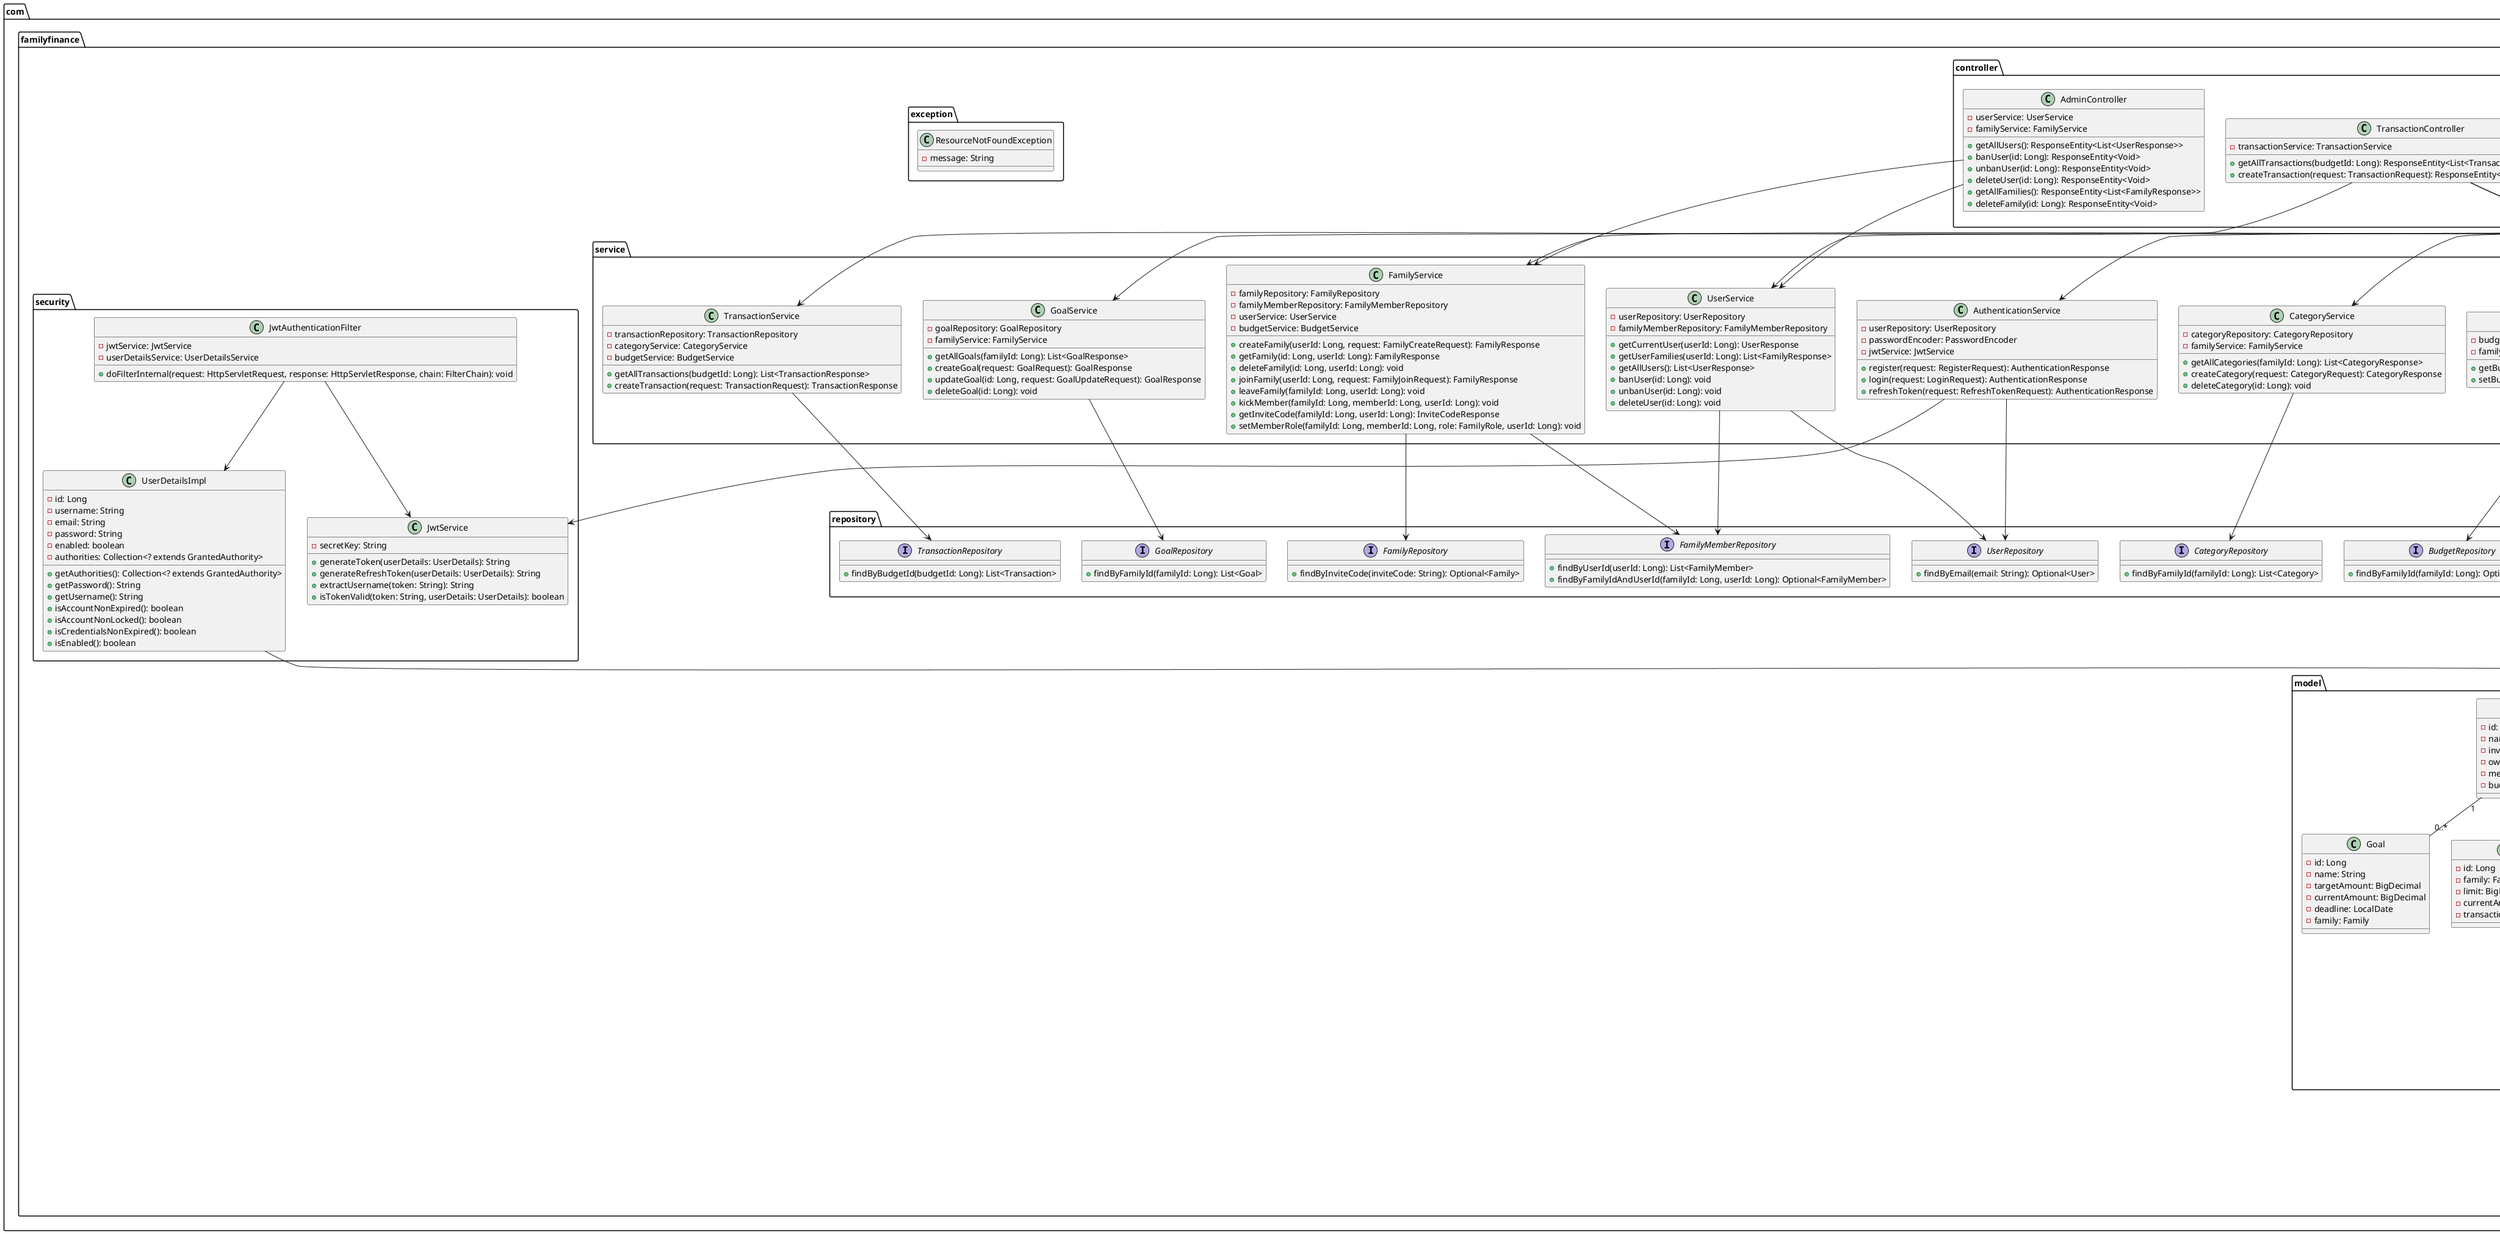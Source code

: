 @startuml
' Определение пакетов и классов на основе структуры проекта FamilyFinanceApp

' Пакет Config
package "com.familyfinance.config" {
  class SecurityConfig {
    -passwordEncoder: PasswordEncoder
    -authenticationManager: AuthenticationManager
    +securityFilterChain(http: HttpSecurity): SecurityFilterChain
    +authenticationManager(auth: AuthenticationConfiguration): AuthenticationManager
    +passwordEncoder(): PasswordEncoder
  }

  class WebConfig {
    +addCorsMappings(registry: CorsRegistry): void
  }
}

' Пакет Controller
package "com.familyfinance.controller" {
  class AdminController {
    -userService: UserService
    -familyService: FamilyService
    +getAllUsers(): ResponseEntity<List<UserResponse>>
    +banUser(id: Long): ResponseEntity<Void>
    +unbanUser(id: Long): ResponseEntity<Void>
    +deleteUser(id: Long): ResponseEntity<Void>
    +getAllFamilies(): ResponseEntity<List<FamilyResponse>>
    +deleteFamily(id: Long): ResponseEntity<Void>
  }

  class AuthController {
    -authenticationService: AuthenticationService
    +register(request: RegisterRequest): ResponseEntity<AuthenticationResponse>
    +login(request: LoginRequest): ResponseEntity<AuthenticationResponse>
    +refreshToken(request: RefreshTokenRequest): ResponseEntity<AuthenticationResponse>
  }

  class BudgetController {
    -budgetService: BudgetService
    +getBudget(familyId: Long): ResponseEntity<BudgetResponse>
    +setBudgetLimit(familyId: Long, request: BudgetLimitRequest): ResponseEntity<BudgetResponse>
  }

  class CategoryController {
    -categoryService: CategoryService
    +getAllCategories(familyId: Long): ResponseEntity<List<CategoryResponse>>
    +createCategory(request: CategoryRequest): ResponseEntity<CategoryResponse>
    +deleteCategory(id: Long): ResponseEntity<Void>
  }

  class FamilyController {
    -familyService: FamilyService
    +createFamily(request: FamilyCreateRequest): ResponseEntity<FamilyResponse>
    +getFamily(id: Long): ResponseEntity<FamilyResponse>
    +deleteFamily(id: Long): ResponseEntity<Void>
    +joinFamily(request: FamilyJoinRequest): ResponseEntity<FamilyResponse>
    +leaveFamily(id: Long): ResponseEntity<Void>
    +kickMember(familyId: Long, request: FamilyKickRequest): ResponseEntity<Void>
    +getInviteCode(id: Long): ResponseEntity<InviteCodeResponse>
    +setMemberRole(familyId: Long, memberId: Long, request: FamilyRoleRequest): ResponseEntity<Void>
  }

  class GoalController {
    -goalService: GoalService
    +getAllGoals(familyId: Long): ResponseEntity<List<GoalResponse>>
    +createGoal(request: GoalRequest): ResponseEntity<GoalResponse>
    +updateGoal(id: Long, request: GoalUpdateRequest): ResponseEntity<GoalResponse>
    +deleteGoal(id: Long): ResponseEntity<Void>
  }

  class TransactionController {
    -transactionService: TransactionService
    +getAllTransactions(budgetId: Long): ResponseEntity<List<TransactionResponse>>
    +createTransaction(request: TransactionRequest): ResponseEntity<TransactionResponse>
  }

  class UserController {
    -userService: UserService
    +getCurrentUser(): ResponseEntity<UserResponse>
    +getUserFamilies(): ResponseEntity<List<FamilyResponse>>
  }
}

' Пакет DTO
package "com.familyfinance.dto" {
  class AuthenticationResponse {
    -accessToken: String
    -refreshToken: String
  }

  class BudgetLimitRequest {
    -limit: BigDecimal
  }

  class BudgetResponse {
    -id: Long
    -familyId: Long
    -limit: BigDecimal
    -currentAmount: BigDecimal
  }

  class CategoryRequest {
    -name: String
    -familyId: Long
  }

  class CategoryResponse {
    -id: Long
    -name: String
    -familyId: Long
  }

  class FamilyCreateRequest {
    -name: String
  }

  class FamilyJoinRequest {
    -inviteCode: String
  }

  class FamilyKickRequest {
    -memberId: Long
  }

  class FamilyResponse {
    -id: Long
    -name: String
    -ownerId: Long
    -members: List<FamilyMemberResponse>
  }

  class FamilyMemberResponse {
    -id: Long
    -username: String
    -role: FamilyRole
  }

  class FamilyRoleRequest {
    -role: FamilyRole
  }

  class GoalRequest {
    -name: String
    -targetAmount: BigDecimal
    -deadline: LocalDate
    -familyId: Long
  }

  class GoalResponse {
    -id: Long
    -name: String
    -targetAmount: BigDecimal
    -currentAmount: BigDecimal
    -deadline: LocalDate
    -familyId: Long
  }

  class GoalUpdateRequest {
    -targetAmount: BigDecimal
    -deadline: LocalDate
  }

  class InviteCodeResponse {
    -inviteCode: String
  }

  class LoginRequest {
    -email: String
    -password: String
  }

  class RefreshTokenRequest {
    -refreshToken: String
  }

  class RegisterRequest {
    -username: String
    -email: String
    -password: String
  }

  class TransactionRequest {
    -amount: BigDecimal
    -type: TransactionType
    -categoryId: Long
    -description: String
    -date: LocalDateTime
  }

  class TransactionResponse {
    -id: Long
    -amount: BigDecimal
    -type: TransactionType
    -categoryId: Long
    -description: String
    -date: LocalDateTime
    -budgetId: Long
  }

  class UserResponse {
    -id: Long
    -username: String
    -email: String
    -enabled: boolean
  }
}

' Пакет Enums
package "com.familyfinance.enums" {
  enum FamilyRole {
    OWNER
    ADMIN
    MEMBER
  }

  enum TransactionType {
    INCOME
    EXPENSE
  }
}

' Пакет Model
package "com.familyfinance.model" {
  class Budget {
    -id: Long
    -family: Family
    -limit: BigDecimal
    -currentAmount: BigDecimal
    -transactions: List<Transaction>
  }

  class Category {
    -id: Long
    -name: String
    -family: Family
    -transactions: List<Transaction>
  }

  class Family {
    -id: Long
    -name: String
    -inviteCode: String
    -owner: User
    -members: List<FamilyMember>
    -budget: Budget
  }

  class FamilyMember {
    -id: Long
    -user: User
    -family: Family
    -role: FamilyRole
  }

  class Goal {
    -id: Long
    -name: String
    -targetAmount: BigDecimal
    -currentAmount: BigDecimal
    -deadline: LocalDate
    -family: Family
  }

  class Transaction {
    -id: Long
    -amount: BigDecimal
    -type: TransactionType
    -description: String
    -date: LocalDateTime
    -category: Category
    -budget: Budget
  }

  class User {
    -id: Long
    -username: String
    -email: String
    -password: String
    -enabled: boolean
    -families: List<FamilyMember>
  }
}

' Пакет Repository
package "com.familyfinance.repository" {
  interface BudgetRepository {
    +findByFamilyId(familyId: Long): Optional<Budget>
  }

  interface CategoryRepository {
    +findByFamilyId(familyId: Long): List<Category>
  }

  interface FamilyMemberRepository {
    +findByUserId(userId: Long): List<FamilyMember>
    +findByFamilyIdAndUserId(familyId: Long, userId: Long): Optional<FamilyMember>
  }

  interface FamilyRepository {
    +findByInviteCode(inviteCode: String): Optional<Family>
  }

  interface GoalRepository {
    +findByFamilyId(familyId: Long): List<Goal>
  }

  interface TransactionRepository {
    +findByBudgetId(budgetId: Long): List<Transaction>
  }

  interface UserRepository {
    +findByEmail(email: String): Optional<User>
  }
}

' Пакет Security
package "com.familyfinance.security" {
  class JwtAuthenticationFilter {
    -jwtService: JwtService
    -userDetailsService: UserDetailsService
    +doFilterInternal(request: HttpServletRequest, response: HttpServletResponse, chain: FilterChain): void
  }

  class JwtService {
    -secretKey: String
    +generateToken(userDetails: UserDetails): String
    +generateRefreshToken(userDetails: UserDetails): String
    +extractUsername(token: String): String
    +isTokenValid(token: String, userDetails: UserDetails): boolean
  }

  class UserDetailsImpl {
    -id: Long
    -username: String
    -email: String
    -password: String
    -enabled: boolean
    -authorities: Collection<? extends GrantedAuthority>
    +getAuthorities(): Collection<? extends GrantedAuthority>
    +getPassword(): String
    +getUsername(): String
    +isAccountNonExpired(): boolean
    +isAccountNonLocked(): boolean
    +isCredentialsNonExpired(): boolean
    +isEnabled(): boolean
  }
}

' Пакет Service
package "com.familyfinance.service" {
  class AuthenticationService {
    -userRepository: UserRepository
    -passwordEncoder: PasswordEncoder
    -jwtService: JwtService
    +register(request: RegisterRequest): AuthenticationResponse
    +login(request: LoginRequest): AuthenticationResponse
    +refreshToken(request: RefreshTokenRequest): AuthenticationResponse
  }

  class BudgetService {
    -budgetRepository: BudgetRepository
    -familyService: FamilyService
    +getBudget(familyId: Long): BudgetResponse
    +setBudgetLimit(familyId: Long, limit: BigDecimal): BudgetResponse
  }

  class CategoryService {
    -categoryRepository: CategoryRepository
    -familyService: FamilyService
    +getAllCategories(familyId: Long): List<CategoryResponse>
    +createCategory(request: CategoryRequest): CategoryResponse
    +deleteCategory(id: Long): void
  }

  class FamilyService {
    -familyRepository: FamilyRepository
    -familyMemberRepository: FamilyMemberRepository
    -userService: UserService
    -budgetService: BudgetService
    +createFamily(userId: Long, request: FamilyCreateRequest): FamilyResponse
    +getFamily(id: Long, userId: Long): FamilyResponse
    +deleteFamily(id: Long, userId: Long): void
    +joinFamily(userId: Long, request: FamilyJoinRequest): FamilyResponse
    +leaveFamily(familyId: Long, userId: Long): void
    +kickMember(familyId: Long, memberId: Long, userId: Long): void
    +getInviteCode(familyId: Long, userId: Long): InviteCodeResponse
    +setMemberRole(familyId: Long, memberId: Long, role: FamilyRole, userId: Long): void
  }

  class GoalService {
    -goalRepository: GoalRepository
    -familyService: FamilyService
    +getAllGoals(familyId: Long): List<GoalResponse>
    +createGoal(request: GoalRequest): GoalResponse
    +updateGoal(id: Long, request: GoalUpdateRequest): GoalResponse
    +deleteGoal(id: Long): void
  }

  class TransactionService {
    -transactionRepository: TransactionRepository
    -categoryService: CategoryService
    -budgetService: BudgetService
    +getAllTransactions(budgetId: Long): List<TransactionResponse>
    +createTransaction(request: TransactionRequest): TransactionResponse
  }

  class UserService {
    -userRepository: UserRepository
    -familyMemberRepository: FamilyMemberRepository
    +getCurrentUser(userId: Long): UserResponse
    +getUserFamilies(userId: Long): List<FamilyResponse>
    +getAllUsers(): List<UserResponse>
    +banUser(id: Long): void
    +unbanUser(id: Long): void
    +deleteUser(id: Long): void
  }
}

' Пакет Exception
package "com.familyfinance.exception" {
  class ResourceNotFoundException {
    -message: String
  }
}

' Зависимости между классами
' Контроллеры зависят от сервисов
AdminController --> UserService
AdminController --> FamilyService
AuthController --> AuthenticationService
BudgetController --> BudgetService
CategoryController --> CategoryService
FamilyController --> FamilyService
GoalController --> GoalService
TransactionController --> TransactionService
UserController --> UserService

' Сервисы зависят от репозиториев
AuthenticationService --> UserRepository
BudgetService --> BudgetRepository
CategoryService --> CategoryRepository
FamilyService --> FamilyRepository
FamilyService --> FamilyMemberRepository
GoalService --> GoalRepository
TransactionService --> TransactionRepository
UserService --> UserRepository
UserService --> FamilyMemberRepository

' Модели и их связи
User "1" -- "0..*" FamilyMember
Family "1" -- "0..*" FamilyMember
Family "1" -- "1" Budget
Family "1" -- "0..*" Category
Family "1" -- "0..*" Goal
Budget "1" -- "0..*" Transaction
Category "1" -- "0..*" Transaction

' DTO используются контроллерами и сервисами
AuthController --> RegisterRequest
AuthController --> LoginRequest
AuthController --> RefreshTokenRequest
AuthController --> AuthenticationResponse
BudgetController --> BudgetLimitRequest
BudgetController --> BudgetResponse
CategoryController --> CategoryRequest
CategoryController --> CategoryResponse
FamilyController --> FamilyCreateRequest
FamilyController --> FamilyJoinRequest
FamilyController --> FamilyKickRequest
FamilyController --> FamilyResponse
FamilyController --> FamilyRoleRequest
FamilyController --> InviteCodeResponse
GoalController --> GoalRequest
GoalController --> GoalResponse
GoalController --> GoalUpdateRequest
TransactionController --> TransactionRequest
TransactionController --> TransactionResponse
UserController --> UserResponse

' Перечисления используются моделями и DTO
FamilyMember --> FamilyRole
FamilyRoleRequest --> FamilyRole
Transaction --> TransactionType
TransactionRequest --> TransactionType
TransactionResponse --> TransactionType

' Безопасность
JwtAuthenticationFilter --> JwtService
JwtAuthenticationFilter --> UserDetailsImpl
AuthenticationService --> JwtService
UserDetailsImpl --> User

@enduml